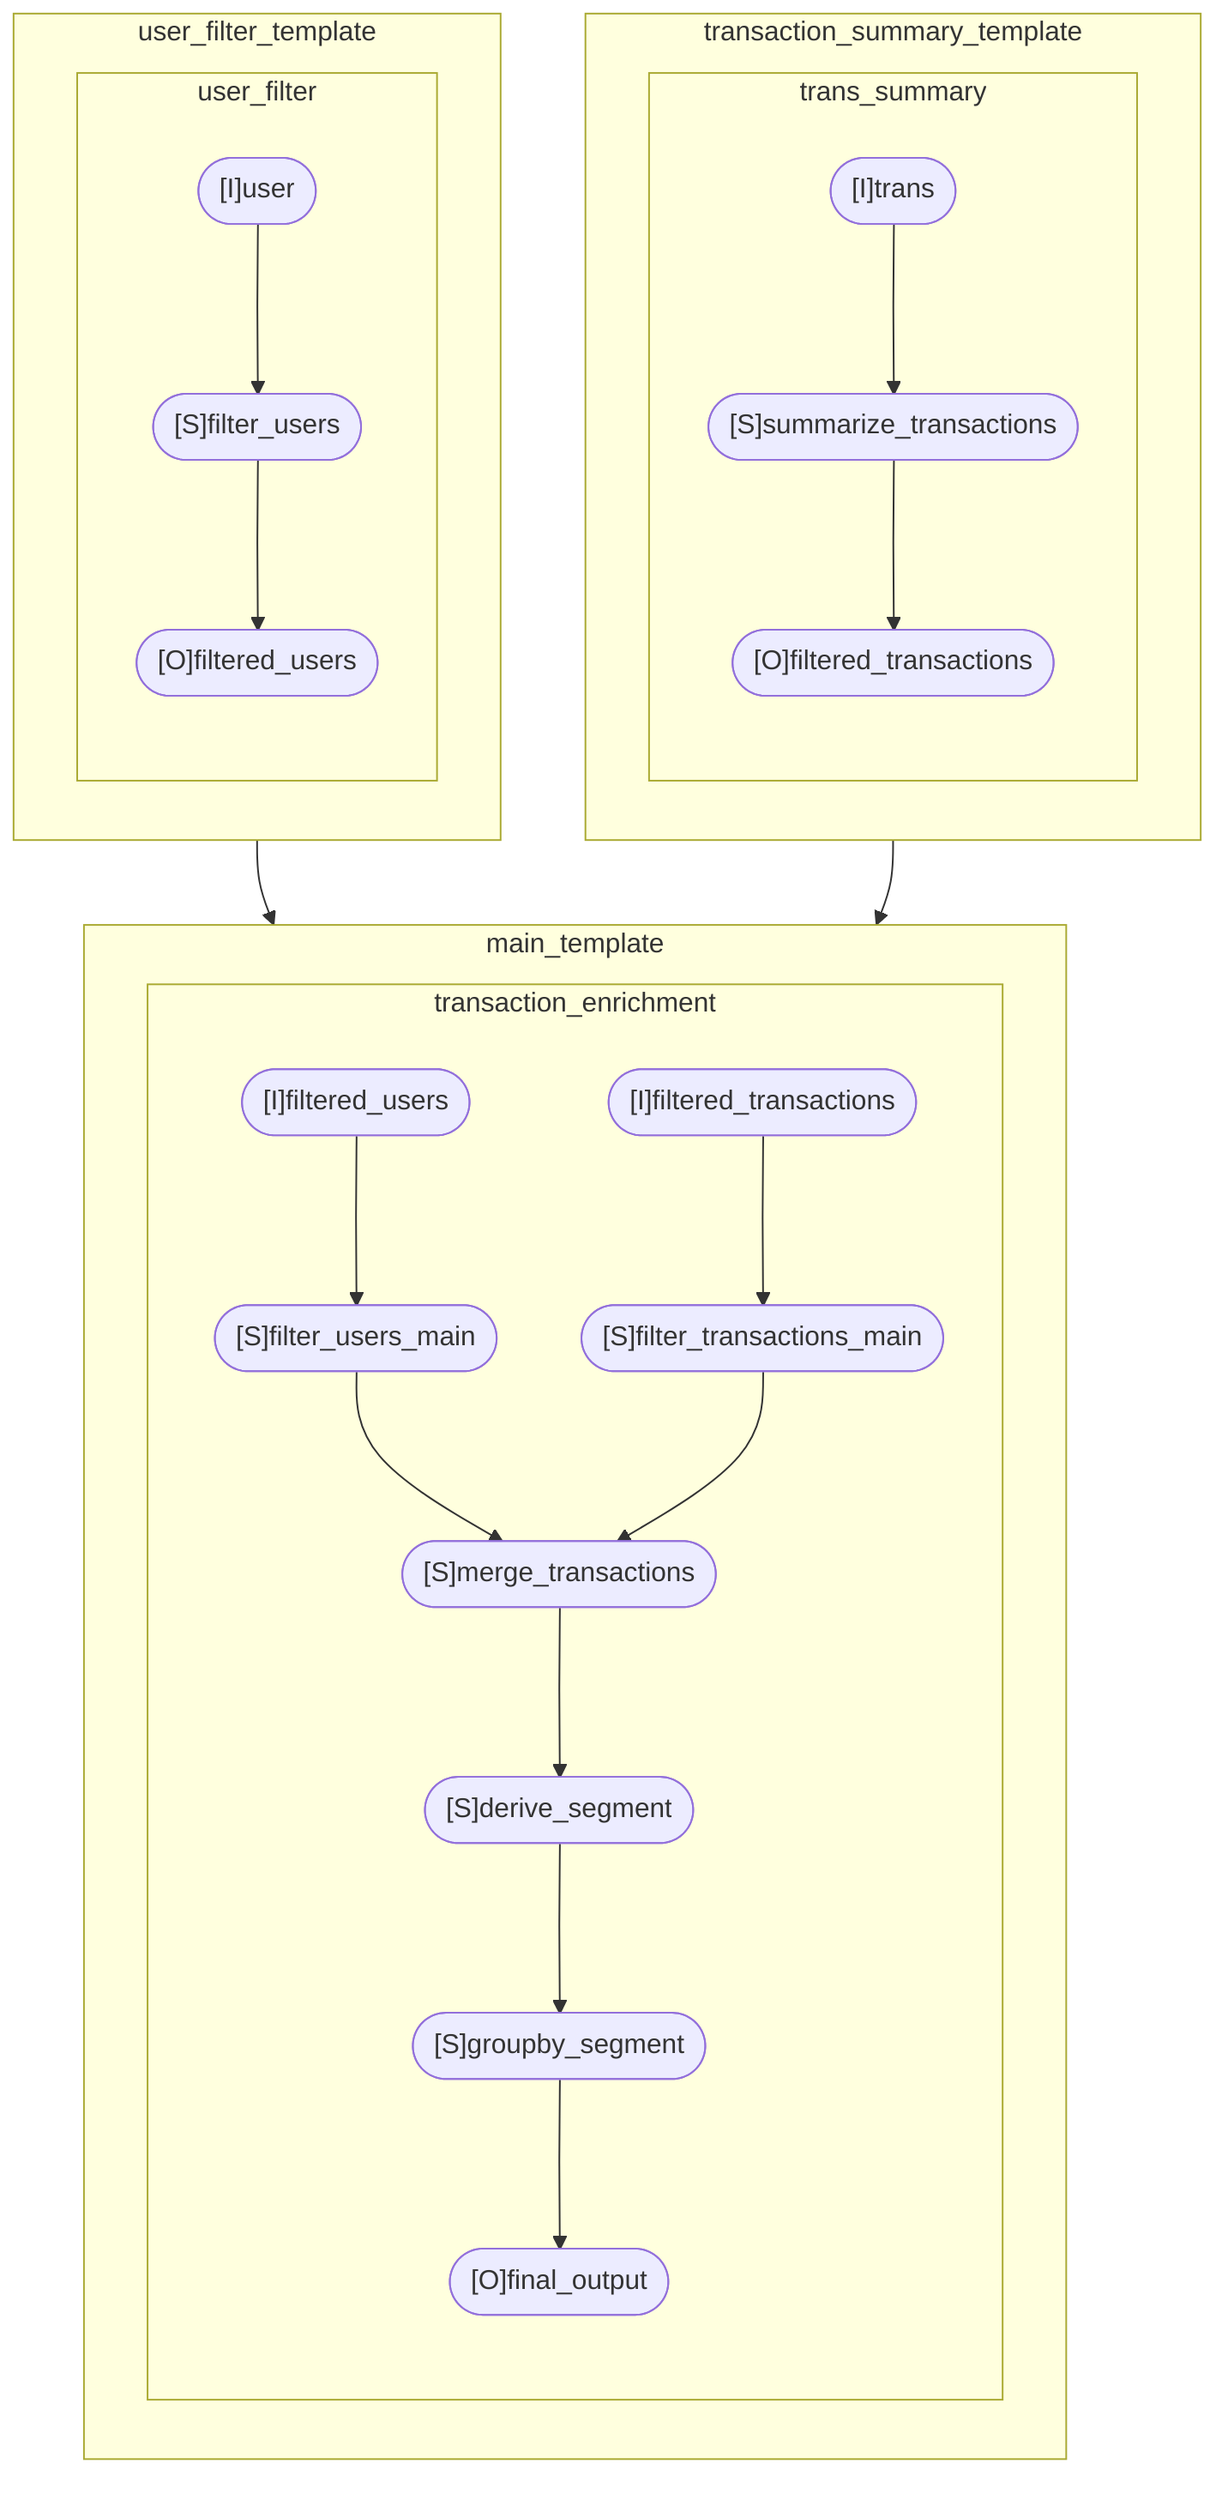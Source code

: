 graph TB
%% Nodes
%% Template: user_filter_template
subgraph T_user_filter_template ["user_filter_template"]
  %% Process: user_filter
  subgraph P_user_filter ["user_filter"]
    I_user_filter_template__user(["[I]user"])
    S_user_filter_template__filter_users(["[S]filter_users"])
    O_user_filter_template__filtered_users(["[O]filtered_users"])
    I_user_filter_template__user --> S_user_filter_template__filter_users
    S_user_filter_template__filter_users --> O_user_filter_template__filtered_users
  end
end
%% Template: transaction_summary_template
subgraph T_transaction_summary_template ["transaction_summary_template"]
  %% Process: trans_summary
  subgraph P_trans_summary ["trans_summary"]
    I_transaction_summary_template__trans(["[I]trans"])
    S_transaction_summary_template__summarize_transactions(["[S]summarize_transactions"])
    O_transaction_summary_template__filtered_transactions(["[O]filtered_transactions"])
    I_transaction_summary_template__trans --> S_transaction_summary_template__summarize_transactions
    S_transaction_summary_template__summarize_transactions --> O_transaction_summary_template__filtered_transactions
  end
end
%% Template: main_template
subgraph T_main_template ["main_template"]
  %% Process: transaction_enrichment
  subgraph P_transaction_enrichment ["transaction_enrichment"]
    I_main_template__filtered_users(["[I]filtered_users"])
    I_main_template__filtered_transactions(["[I]filtered_transactions"])
    S_main_template__filter_users_main(["[S]filter_users_main"])
    S_main_template__filter_transactions_main(["[S]filter_transactions_main"])
    S_main_template__merge_transactions(["[S]merge_transactions"])
    S_main_template__derive_segment(["[S]derive_segment"])
    S_main_template__groupby_segment(["[S]groupby_segment"])
    O_main_template__final_output(["[O]final_output"])
    I_main_template__filtered_users --> S_main_template__filter_users_main
    I_main_template__filtered_transactions --> S_main_template__filter_transactions_main
    S_main_template__filter_users_main --> S_main_template__merge_transactions
    S_main_template__filter_transactions_main --> S_main_template__merge_transactions
    S_main_template__merge_transactions --> S_main_template__derive_segment
    S_main_template__derive_segment --> S_main_template__groupby_segment
    S_main_template__groupby_segment --> O_main_template__final_output
  end
end
%% Template Dependencies
T_user_filter_template --> T_main_template
T_transaction_summary_template --> T_main_template